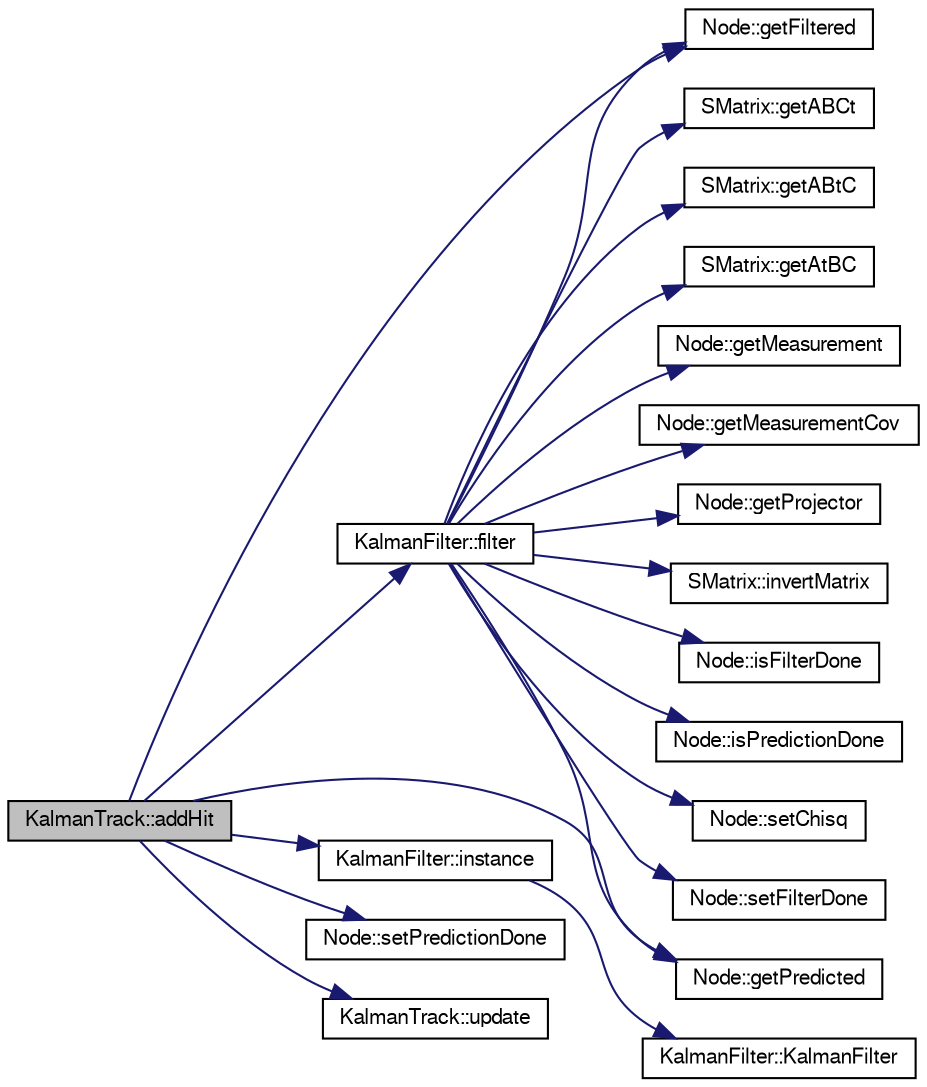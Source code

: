 digraph "KalmanTrack::addHit"
{
  bgcolor="transparent";
  edge [fontname="FreeSans",fontsize="10",labelfontname="FreeSans",labelfontsize="10"];
  node [fontname="FreeSans",fontsize="10",shape=record];
  rankdir="LR";
  Node1 [label="KalmanTrack::addHit",height=0.2,width=0.4,color="black", fillcolor="grey75", style="filled" fontcolor="black"];
  Node1 -> Node2 [color="midnightblue",fontsize="10",style="solid",fontname="FreeSans"];
  Node2 [label="KalmanFilter::filter",height=0.2,width=0.4,color="black",URL="$d6/d2a/classKalmanFilter.html#a06b2c6aa660f89c5f30e164b0a29512c"];
  Node2 -> Node3 [color="midnightblue",fontsize="10",style="solid",fontname="FreeSans"];
  Node3 [label="SMatrix::getABCt",height=0.2,width=0.4,color="black",URL="$d9/db7/classSMatrix.html#a5b825aefb91608b827fbb652501eaecc"];
  Node2 -> Node4 [color="midnightblue",fontsize="10",style="solid",fontname="FreeSans"];
  Node4 [label="SMatrix::getABtC",height=0.2,width=0.4,color="black",URL="$d9/db7/classSMatrix.html#a03a7887eb40e088b798124c6cc6fe526"];
  Node2 -> Node5 [color="midnightblue",fontsize="10",style="solid",fontname="FreeSans"];
  Node5 [label="SMatrix::getAtBC",height=0.2,width=0.4,color="black",URL="$d9/db7/classSMatrix.html#a92895b3c0152de2335f0c60b6ccdc60e"];
  Node2 -> Node6 [color="midnightblue",fontsize="10",style="solid",fontname="FreeSans"];
  Node6 [label="Node::getFiltered",height=0.2,width=0.4,color="black",URL="$df/dd0/classNode.html#ab483dc1ccfa5a0dc9ba876ee9a2134c9"];
  Node2 -> Node7 [color="midnightblue",fontsize="10",style="solid",fontname="FreeSans"];
  Node7 [label="Node::getMeasurement",height=0.2,width=0.4,color="black",URL="$df/dd0/classNode.html#a4e6f7c1350b1445ca9b9221cb709dbcb"];
  Node2 -> Node8 [color="midnightblue",fontsize="10",style="solid",fontname="FreeSans"];
  Node8 [label="Node::getMeasurementCov",height=0.2,width=0.4,color="black",URL="$df/dd0/classNode.html#aba6dd9d4c392f430d1c93d4af381dbaa"];
  Node2 -> Node9 [color="midnightblue",fontsize="10",style="solid",fontname="FreeSans"];
  Node9 [label="Node::getPredicted",height=0.2,width=0.4,color="black",URL="$df/dd0/classNode.html#a49001f3ff76ccd0091837d333f8698f8",tooltip="Gets. "];
  Node2 -> Node10 [color="midnightblue",fontsize="10",style="solid",fontname="FreeSans"];
  Node10 [label="Node::getProjector",height=0.2,width=0.4,color="black",URL="$df/dd0/classNode.html#ab276ce7246c8434b058236346dc121fd"];
  Node2 -> Node11 [color="midnightblue",fontsize="10",style="solid",fontname="FreeSans"];
  Node11 [label="SMatrix::invertMatrix",height=0.2,width=0.4,color="black",URL="$d9/db7/classSMatrix.html#ac07d7810681bd4683b433c29187d7a5a"];
  Node2 -> Node12 [color="midnightblue",fontsize="10",style="solid",fontname="FreeSans"];
  Node12 [label="Node::isFilterDone",height=0.2,width=0.4,color="black",URL="$df/dd0/classNode.html#a35fb6b17a2553e4ff684f9cbd1e9a72c"];
  Node2 -> Node13 [color="midnightblue",fontsize="10",style="solid",fontname="FreeSans"];
  Node13 [label="Node::isPredictionDone",height=0.2,width=0.4,color="black",URL="$df/dd0/classNode.html#a85c7247d8b700b6e836479d7666467e4"];
  Node2 -> Node14 [color="midnightblue",fontsize="10",style="solid",fontname="FreeSans"];
  Node14 [label="Node::setChisq",height=0.2,width=0.4,color="black",URL="$df/dd0/classNode.html#a84513468a161f558e0722ad6585e7d2e"];
  Node2 -> Node15 [color="midnightblue",fontsize="10",style="solid",fontname="FreeSans"];
  Node15 [label="Node::setFilterDone",height=0.2,width=0.4,color="black",URL="$df/dd0/classNode.html#a4beaaa953c5b36787c115a33b8b22b08"];
  Node1 -> Node6 [color="midnightblue",fontsize="10",style="solid",fontname="FreeSans"];
  Node1 -> Node9 [color="midnightblue",fontsize="10",style="solid",fontname="FreeSans"];
  Node1 -> Node16 [color="midnightblue",fontsize="10",style="solid",fontname="FreeSans"];
  Node16 [label="KalmanFilter::instance",height=0.2,width=0.4,color="black",URL="$d6/d2a/classKalmanFilter.html#a6f0a34958ea81f4f3843ad3c03bfa366",tooltip="singlton instance "];
  Node16 -> Node17 [color="midnightblue",fontsize="10",style="solid",fontname="FreeSans"];
  Node17 [label="KalmanFilter::KalmanFilter",height=0.2,width=0.4,color="black",URL="$d6/d2a/classKalmanFilter.html#ae44df2d206d9c7a7083b1a0313f20a73",tooltip="Real constructor. "];
  Node1 -> Node18 [color="midnightblue",fontsize="10",style="solid",fontname="FreeSans"];
  Node18 [label="Node::setPredictionDone",height=0.2,width=0.4,color="black",URL="$df/dd0/classNode.html#a10e8167a975add910020702519aaadb0"];
  Node1 -> Node19 [color="midnightblue",fontsize="10",style="solid",fontname="FreeSans"];
  Node19 [label="KalmanTrack::update",height=0.2,width=0.4,color="black",URL="$d9/dc3/classKalmanTrack.html#aaddc487a3a842187cd421c3cff2f665e",tooltip="Update the track status. "];
}
